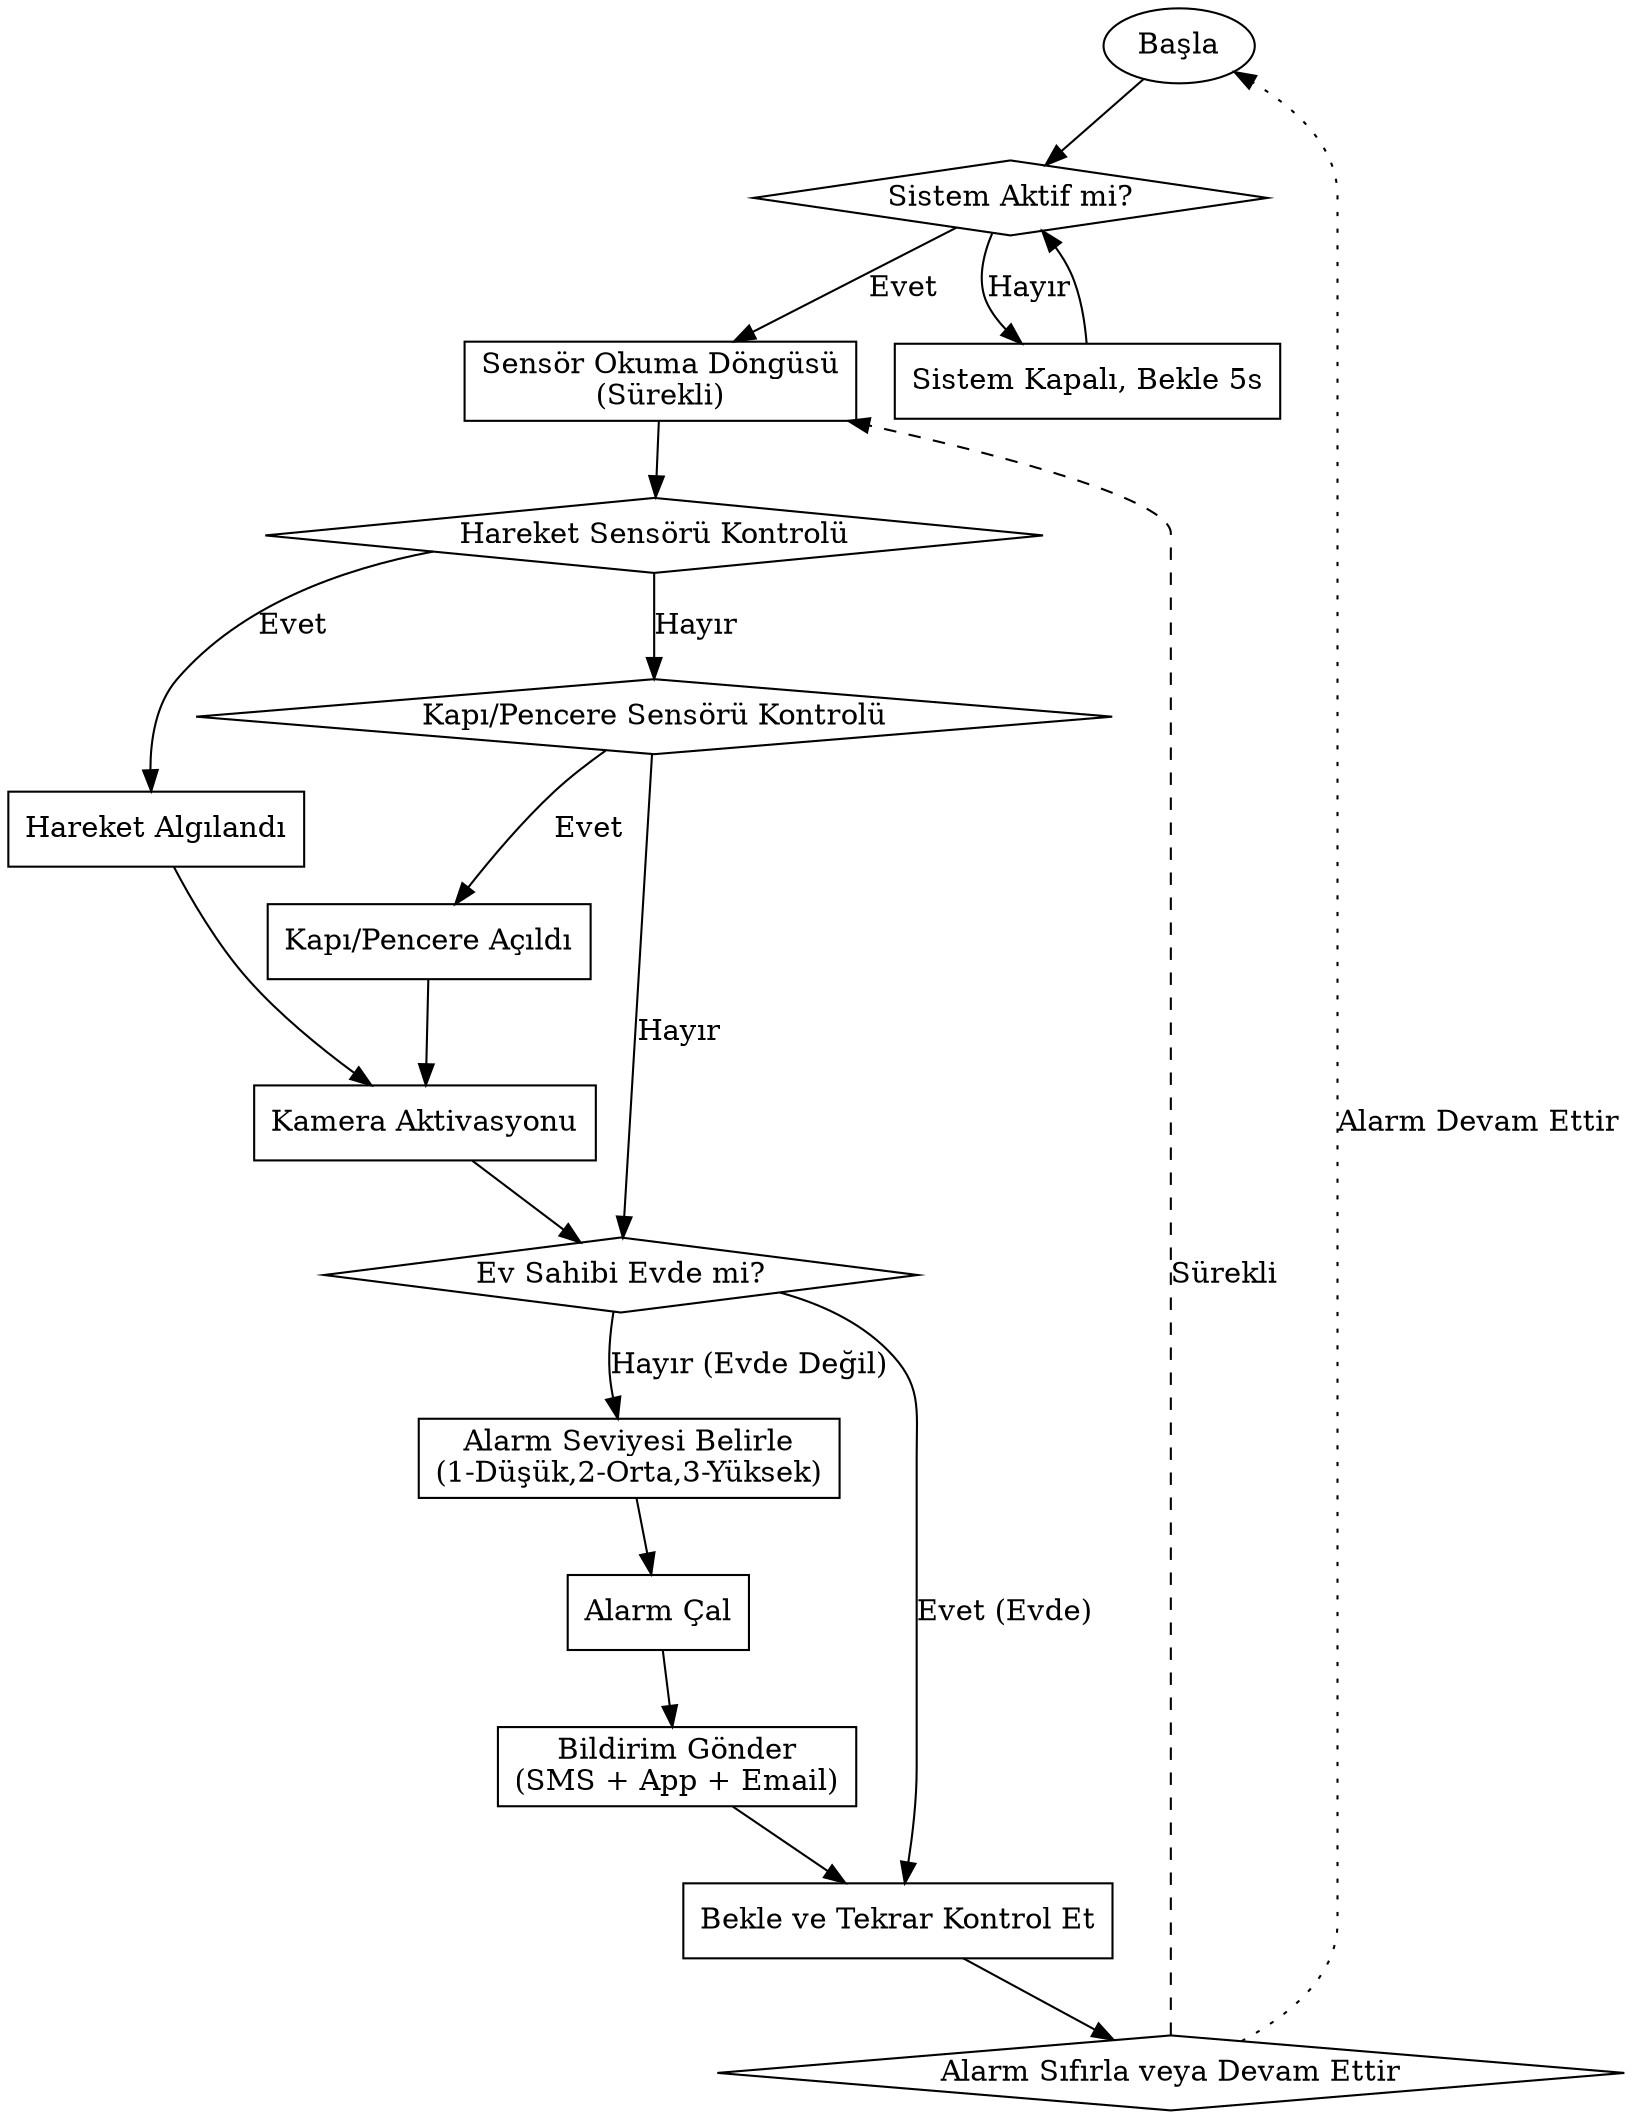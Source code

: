 digraph AkilliEvGuvenlik {
    rankdir=TB; // Yukarıdan aşağıya sıralama

    // Başlangıç
    Start [label="Başla", shape=oval];

    // Sistem aktif mi?
    CheckSystem [label="Sistem Aktif mi?", shape=diamond];

    // Sensör okuma
    SensorLoop [label="Sensör Okuma Döngüsü\n(Sürekli)", shape=box];

    // Hareket sensörü kontrolü
    MotionCheck [label="Hareket Sensörü Kontrolü", shape=diamond];
    MotionDetected [label="Hareket Algılandı", shape=box];
    
    // Kapı/pencere sensörü kontrolü
    DoorWindowCheck [label="Kapı/Pencere Sensörü Kontrolü", shape=diamond];
    DoorWindowDetected [label="Kapı/Pencere Açıldı", shape=box];

    // Kamera aktivasyonu
    CameraActivate [label="Kamera Aktivasyonu", shape=box];

    // Yanlış alarm kontrolü
    FalseAlarmCheck [label="Ev Sahibi Evde mi?", shape=diamond];
    
    // Alarm seviyesi belirleme
    AlarmLevel [label="Alarm Seviyesi Belirle\n(1-Düşük,2-Orta,3-Yüksek)", shape=box];

    // Alarmı tetikle
    TriggerAlarm [label="Alarm Çal", shape=box];

    // Bildirim gönder
    Notify [label="Bildirim Gönder\n(SMS + App + Email)", shape=box];

    // Bekle ve tekrar kontrol et
    Wait [label="Bekle ve Tekrar Kontrol Et", shape=box];

    // Alarm sıfırlama veya devam ettirme
    ResetOrContinue [label="Alarm Sıfırla veya Devam Ettir", shape=diamond];

    // Sistem kapalıysa bekle
    SystemInactiveWait [label="Sistem Kapalı, Bekle 5s", shape=box];

    // Bağlantılar
    Start -> CheckSystem;
    
    CheckSystem -> SensorLoop [label="Evet"];
    CheckSystem -> SystemInactiveWait [label="Hayır"];

    SensorLoop -> MotionCheck;
    MotionCheck -> MotionDetected [label="Evet"];
    MotionCheck -> DoorWindowCheck [label="Hayır"];

    DoorWindowCheck -> DoorWindowDetected [label="Evet"];
    DoorWindowCheck -> FalseAlarmCheck [label="Hayır"];

    MotionDetected -> CameraActivate;
    DoorWindowDetected -> CameraActivate;

    CameraActivate -> FalseAlarmCheck;

    FalseAlarmCheck -> Wait [label="Evet (Evde)"];
    FalseAlarmCheck -> AlarmLevel [label="Hayır (Evde Değil)"];

    AlarmLevel -> TriggerAlarm;
    TriggerAlarm -> Notify;
    Notify -> Wait;

    Wait -> ResetOrContinue;

    ResetOrContinue -> SensorLoop [label="Sürekli", style=dashed]; // Sonsuz döngü geri ok
    ResetOrContinue -> Start [label="Alarm Devam Ettir", style=dotted];

    SystemInactiveWait -> CheckSystem;
}
